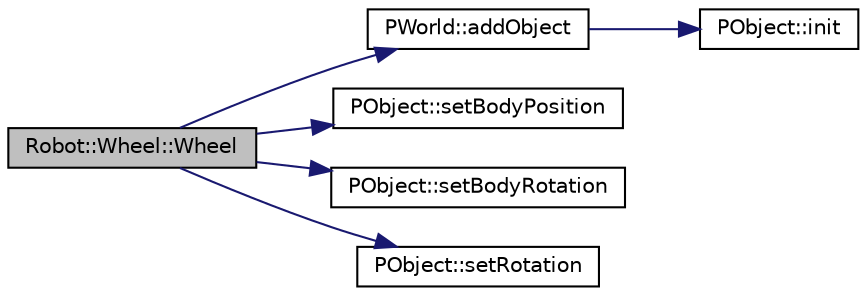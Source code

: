 digraph "Robot::Wheel::Wheel"
{
 // INTERACTIVE_SVG=YES
  edge [fontname="Helvetica",fontsize="10",labelfontname="Helvetica",labelfontsize="10"];
  node [fontname="Helvetica",fontsize="10",shape=record];
  rankdir="LR";
  Node1 [label="Robot::Wheel::Wheel",height=0.2,width=0.4,color="black", fillcolor="grey75", style="filled", fontcolor="black"];
  Node1 -> Node2 [color="midnightblue",fontsize="10",style="solid",fontname="Helvetica"];
  Node2 [label="PWorld::addObject",height=0.2,width=0.4,color="black", fillcolor="white", style="filled",URL="$de/d29/class_p_world.html#a349a3f5bca2e123f84537f9bacc7ab3d"];
  Node2 -> Node3 [color="midnightblue",fontsize="10",style="solid",fontname="Helvetica"];
  Node3 [label="PObject::init",height=0.2,width=0.4,color="black", fillcolor="white", style="filled",URL="$d1/d18/class_p_object.html#a5d755078b304a547854a1378ba640a5f"];
  Node1 -> Node4 [color="midnightblue",fontsize="10",style="solid",fontname="Helvetica"];
  Node4 [label="PObject::setBodyPosition",height=0.2,width=0.4,color="black", fillcolor="white", style="filled",URL="$d1/d18/class_p_object.html#a43b4248e78b3f3934dfc329a57eb0688"];
  Node1 -> Node5 [color="midnightblue",fontsize="10",style="solid",fontname="Helvetica"];
  Node5 [label="PObject::setBodyRotation",height=0.2,width=0.4,color="black", fillcolor="white", style="filled",URL="$d1/d18/class_p_object.html#acfa7612aa632c8402cc7b44eb31f53a1"];
  Node1 -> Node6 [color="midnightblue",fontsize="10",style="solid",fontname="Helvetica"];
  Node6 [label="PObject::setRotation",height=0.2,width=0.4,color="black", fillcolor="white", style="filled",URL="$d1/d18/class_p_object.html#ace1621203e8fb9cd0353d0c0f0d4838b"];
}
